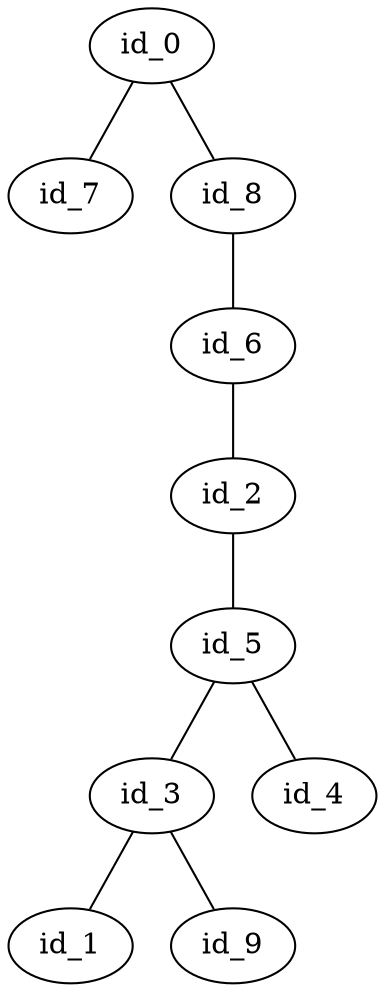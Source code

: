graph GR{
id_0;
id_1;
id_2;
id_3;
id_4;
id_5;
id_6;
id_7;
id_8;
id_9;
id_3--id_1;
id_6--id_2;
id_5--id_3;
id_5--id_4;
id_2--id_5;
id_8--id_6;
id_0--id_7;
id_0--id_8;
id_3--id_9;
}